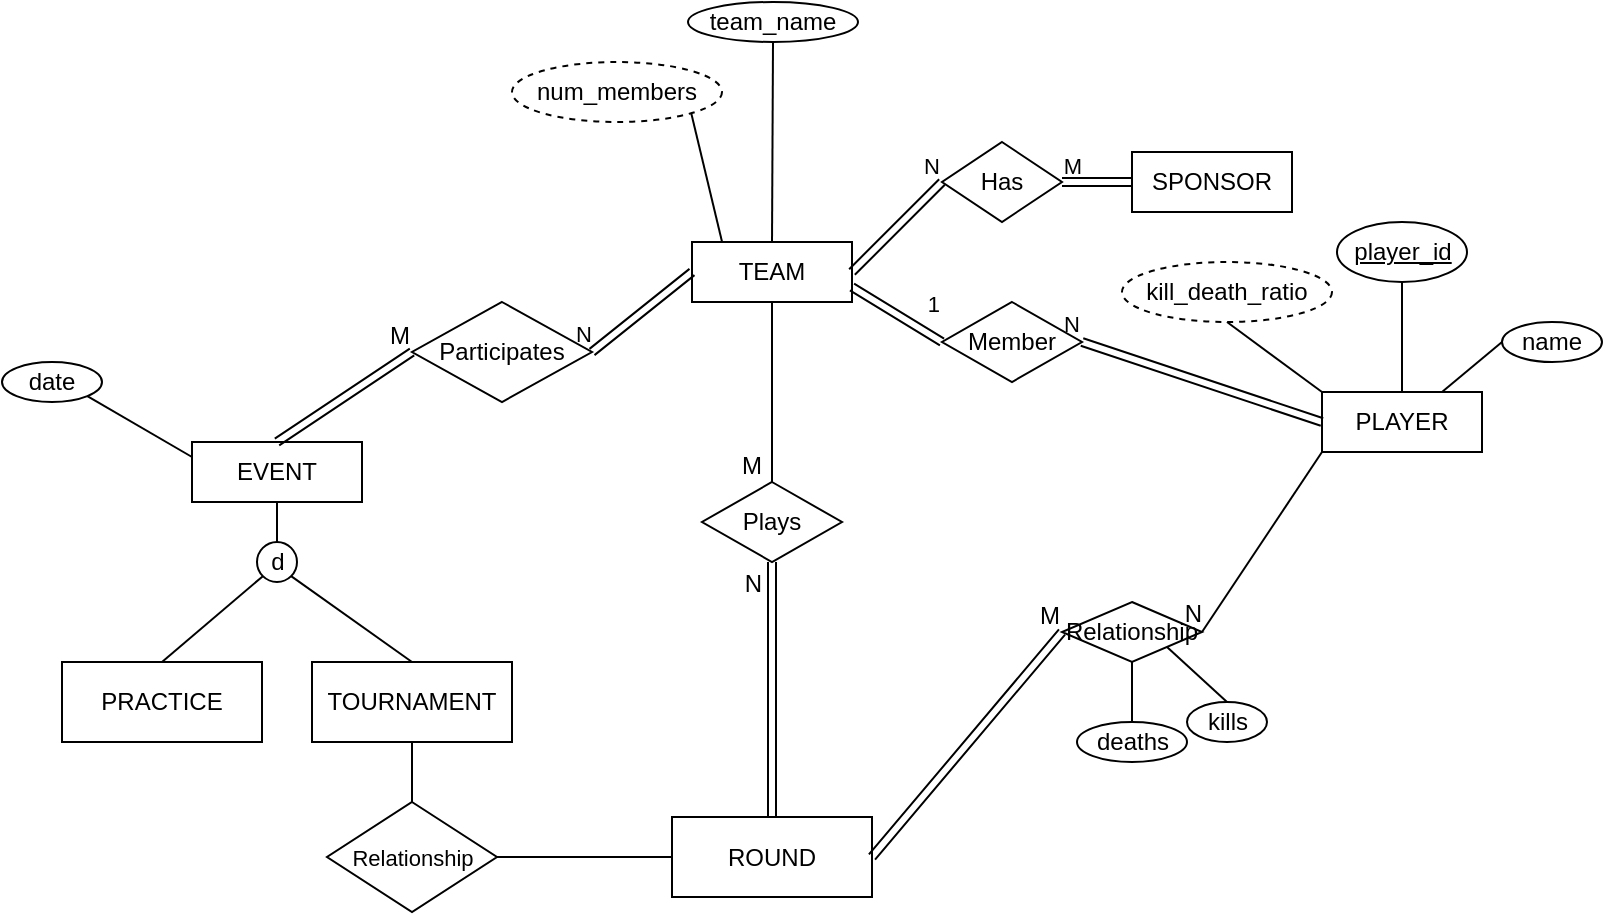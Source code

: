 <mxfile version="20.4.0" type="github"><diagram id="p98N1Ffct7WQ6SjjHsSx" name="Page-1"><mxGraphModel dx="981" dy="546" grid="1" gridSize="10" guides="1" tooltips="1" connect="1" arrows="1" fold="1" page="1" pageScale="1" pageWidth="850" pageHeight="1100" math="0" shadow="0"><root><mxCell id="0"/><mxCell id="1" parent="0"/><mxCell id="syvz-nuaud0FzRdMlBLG-1" value="PLAYER" style="whiteSpace=wrap;html=1;align=center;" vertex="1" parent="1"><mxGeometry x="700" y="225" width="80" height="30" as="geometry"/></mxCell><mxCell id="syvz-nuaud0FzRdMlBLG-2" style="rounded=0;orthogonalLoop=1;jettySize=auto;html=1;exitX=0.5;exitY=1;exitDx=0;exitDy=0;entryX=0.5;entryY=0;entryDx=0;entryDy=0;strokeColor=default;endArrow=none;endFill=0;" edge="1" parent="1" source="syvz-nuaud0FzRdMlBLG-3" target="syvz-nuaud0FzRdMlBLG-21"><mxGeometry relative="1" as="geometry"/></mxCell><mxCell id="syvz-nuaud0FzRdMlBLG-3" value="EVENT" style="whiteSpace=wrap;html=1;align=center;" vertex="1" parent="1"><mxGeometry x="135" y="250" width="85" height="30" as="geometry"/></mxCell><mxCell id="syvz-nuaud0FzRdMlBLG-4" value="&lt;div&gt;TEAM&lt;/div&gt;" style="whiteSpace=wrap;html=1;align=center;" vertex="1" parent="1"><mxGeometry x="385" y="150" width="80" height="30" as="geometry"/></mxCell><mxCell id="syvz-nuaud0FzRdMlBLG-5" style="edgeStyle=none;shape=connector;rounded=0;orthogonalLoop=1;jettySize=auto;html=1;exitX=0.5;exitY=1;exitDx=0;exitDy=0;entryX=0.5;entryY=0;entryDx=0;entryDy=0;labelBackgroundColor=default;strokeColor=default;fontFamily=Helvetica;fontSize=11;fontColor=default;endArrow=none;endFill=0;" edge="1" parent="1" source="syvz-nuaud0FzRdMlBLG-6" target="syvz-nuaud0FzRdMlBLG-23"><mxGeometry relative="1" as="geometry"><mxPoint x="225" y="450" as="targetPoint"/></mxGeometry></mxCell><mxCell id="syvz-nuaud0FzRdMlBLG-6" value="TOURNAMENT" style="whiteSpace=wrap;html=1;align=center;" vertex="1" parent="1"><mxGeometry x="195" y="360" width="100" height="40" as="geometry"/></mxCell><mxCell id="syvz-nuaud0FzRdMlBLG-7" value="SPONSOR" style="whiteSpace=wrap;html=1;align=center;" vertex="1" parent="1"><mxGeometry x="605" y="105" width="80" height="30" as="geometry"/></mxCell><mxCell id="syvz-nuaud0FzRdMlBLG-8" value="player_id" style="ellipse;whiteSpace=wrap;html=1;align=center;fontStyle=4;" vertex="1" parent="1"><mxGeometry x="707.5" y="140" width="65" height="30" as="geometry"/></mxCell><mxCell id="syvz-nuaud0FzRdMlBLG-9" value="name" style="ellipse;whiteSpace=wrap;html=1;align=center;" vertex="1" parent="1"><mxGeometry x="790" y="190" width="50" height="20" as="geometry"/></mxCell><mxCell id="syvz-nuaud0FzRdMlBLG-10" value="PRACTICE" style="whiteSpace=wrap;html=1;align=center;" vertex="1" parent="1"><mxGeometry x="70" y="360" width="100" height="40" as="geometry"/></mxCell><mxCell id="syvz-nuaud0FzRdMlBLG-11" value="date" style="ellipse;whiteSpace=wrap;html=1;align=center;" vertex="1" parent="1"><mxGeometry x="40" y="210" width="50" height="20" as="geometry"/></mxCell><mxCell id="syvz-nuaud0FzRdMlBLG-12" value="Member" style="shape=rhombus;perimeter=rhombusPerimeter;whiteSpace=wrap;html=1;align=center;" vertex="1" parent="1"><mxGeometry x="510" y="180" width="70" height="40" as="geometry"/></mxCell><mxCell id="syvz-nuaud0FzRdMlBLG-13" value="num_members" style="ellipse;whiteSpace=wrap;html=1;align=center;dashed=1;" vertex="1" parent="1"><mxGeometry x="295" y="60" width="105" height="30" as="geometry"/></mxCell><mxCell id="syvz-nuaud0FzRdMlBLG-14" value="Has" style="shape=rhombus;perimeter=rhombusPerimeter;whiteSpace=wrap;html=1;align=center;" vertex="1" parent="1"><mxGeometry x="510" y="100" width="60" height="40" as="geometry"/></mxCell><mxCell id="syvz-nuaud0FzRdMlBLG-15" value="Participates" style="shape=rhombus;perimeter=rhombusPerimeter;whiteSpace=wrap;html=1;align=center;" vertex="1" parent="1"><mxGeometry x="245" y="180" width="90" height="50" as="geometry"/></mxCell><mxCell id="syvz-nuaud0FzRdMlBLG-17" value="kill_death_ratio" style="ellipse;whiteSpace=wrap;html=1;align=center;dashed=1;" vertex="1" parent="1"><mxGeometry x="600" y="160" width="105" height="30" as="geometry"/></mxCell><mxCell id="syvz-nuaud0FzRdMlBLG-18" value="ROUND" style="whiteSpace=wrap;html=1;align=center;" vertex="1" parent="1"><mxGeometry x="375" y="437.5" width="100" height="40" as="geometry"/></mxCell><mxCell id="syvz-nuaud0FzRdMlBLG-19" style="edgeStyle=none;shape=connector;rounded=0;orthogonalLoop=1;jettySize=auto;html=1;exitX=1;exitY=1;exitDx=0;exitDy=0;entryX=0.5;entryY=0;entryDx=0;entryDy=0;labelBackgroundColor=default;strokeColor=default;fontFamily=Helvetica;fontSize=11;fontColor=default;endArrow=none;endFill=0;" edge="1" parent="1" source="syvz-nuaud0FzRdMlBLG-21" target="syvz-nuaud0FzRdMlBLG-6"><mxGeometry relative="1" as="geometry"/></mxCell><mxCell id="syvz-nuaud0FzRdMlBLG-20" style="edgeStyle=none;shape=connector;rounded=0;orthogonalLoop=1;jettySize=auto;html=1;exitX=0;exitY=1;exitDx=0;exitDy=0;entryX=0.5;entryY=0;entryDx=0;entryDy=0;labelBackgroundColor=default;strokeColor=default;fontFamily=Helvetica;fontSize=11;fontColor=default;endArrow=none;endFill=0;" edge="1" parent="1" source="syvz-nuaud0FzRdMlBLG-21" target="syvz-nuaud0FzRdMlBLG-10"><mxGeometry relative="1" as="geometry"/></mxCell><mxCell id="syvz-nuaud0FzRdMlBLG-21" value="d" style="ellipse;whiteSpace=wrap;html=1;align=center;" vertex="1" parent="1"><mxGeometry x="167.5" y="300" width="20" height="20" as="geometry"/></mxCell><mxCell id="syvz-nuaud0FzRdMlBLG-22" style="edgeStyle=none;shape=connector;rounded=0;orthogonalLoop=1;jettySize=auto;html=1;exitX=1;exitY=0.5;exitDx=0;exitDy=0;entryX=0;entryY=0.5;entryDx=0;entryDy=0;labelBackgroundColor=default;strokeColor=default;fontFamily=Helvetica;fontSize=11;fontColor=default;endArrow=none;endFill=0;" edge="1" parent="1" source="syvz-nuaud0FzRdMlBLG-23" target="syvz-nuaud0FzRdMlBLG-18"><mxGeometry relative="1" as="geometry"/></mxCell><mxCell id="syvz-nuaud0FzRdMlBLG-23" value="Relationship" style="shape=rhombus;perimeter=rhombusPerimeter;whiteSpace=wrap;html=1;align=center;fontFamily=Helvetica;fontSize=11;fontColor=default;" vertex="1" parent="1"><mxGeometry x="202.5" y="430" width="85" height="55" as="geometry"/></mxCell><mxCell id="syvz-nuaud0FzRdMlBLG-24" value="" style="shape=link;html=1;rounded=0;labelBackgroundColor=default;strokeColor=default;fontFamily=Helvetica;fontSize=11;fontColor=default;endArrow=none;endFill=0;entryX=0;entryY=0.5;entryDx=0;entryDy=0;exitX=1;exitY=0.75;exitDx=0;exitDy=0;" edge="1" parent="1" source="syvz-nuaud0FzRdMlBLG-4" target="syvz-nuaud0FzRdMlBLG-12"><mxGeometry relative="1" as="geometry"><mxPoint x="95" y="400" as="sourcePoint"/><mxPoint x="255" y="400" as="targetPoint"/></mxGeometry></mxCell><mxCell id="syvz-nuaud0FzRdMlBLG-25" value="1" style="resizable=0;html=1;align=right;verticalAlign=bottom;fontFamily=Helvetica;fontSize=11;fontColor=default;" connectable="0" vertex="1" parent="syvz-nuaud0FzRdMlBLG-24"><mxGeometry x="1" relative="1" as="geometry"><mxPoint y="-10" as="offset"/></mxGeometry></mxCell><mxCell id="syvz-nuaud0FzRdMlBLG-26" value="" style="shape=link;html=1;rounded=0;labelBackgroundColor=default;strokeColor=default;fontFamily=Helvetica;fontSize=11;fontColor=default;endArrow=none;endFill=0;entryX=1;entryY=0.5;entryDx=0;entryDy=0;exitX=0;exitY=0.5;exitDx=0;exitDy=0;" edge="1" parent="1" source="syvz-nuaud0FzRdMlBLG-1" target="syvz-nuaud0FzRdMlBLG-12"><mxGeometry relative="1" as="geometry"><mxPoint x="605" y="580" as="sourcePoint"/><mxPoint x="765" y="580" as="targetPoint"/></mxGeometry></mxCell><mxCell id="syvz-nuaud0FzRdMlBLG-27" value="N" style="resizable=0;html=1;align=right;verticalAlign=bottom;fontFamily=Helvetica;fontSize=11;fontColor=default;" connectable="0" vertex="1" parent="syvz-nuaud0FzRdMlBLG-26"><mxGeometry x="1" relative="1" as="geometry"/></mxCell><mxCell id="syvz-nuaud0FzRdMlBLG-28" style="edgeStyle=none;shape=connector;rounded=0;orthogonalLoop=1;jettySize=auto;html=1;exitX=1;exitY=0;exitDx=0;exitDy=0;labelBackgroundColor=default;strokeColor=default;fontFamily=Helvetica;fontSize=11;fontColor=default;endArrow=none;endFill=0;" edge="1" parent="1" source="syvz-nuaud0FzRdMlBLG-4" target="syvz-nuaud0FzRdMlBLG-4"><mxGeometry relative="1" as="geometry"/></mxCell><mxCell id="syvz-nuaud0FzRdMlBLG-29" value="" style="shape=link;html=1;rounded=0;labelBackgroundColor=default;strokeColor=default;fontFamily=Helvetica;fontSize=11;fontColor=default;endArrow=none;endFill=0;entryX=0;entryY=0.5;entryDx=0;entryDy=0;exitX=1;exitY=0.5;exitDx=0;exitDy=0;" edge="1" parent="1" source="syvz-nuaud0FzRdMlBLG-4" target="syvz-nuaud0FzRdMlBLG-14"><mxGeometry relative="1" as="geometry"><mxPoint x="95" y="400" as="sourcePoint"/><mxPoint x="255" y="400" as="targetPoint"/></mxGeometry></mxCell><mxCell id="syvz-nuaud0FzRdMlBLG-30" value="N" style="resizable=0;html=1;align=right;verticalAlign=bottom;fontFamily=Helvetica;fontSize=11;fontColor=default;" connectable="0" vertex="1" parent="syvz-nuaud0FzRdMlBLG-29"><mxGeometry x="1" relative="1" as="geometry"/></mxCell><mxCell id="syvz-nuaud0FzRdMlBLG-31" value="" style="shape=link;html=1;rounded=0;labelBackgroundColor=default;strokeColor=default;fontFamily=Helvetica;fontSize=11;fontColor=default;endArrow=none;endFill=0;entryX=1;entryY=0.5;entryDx=0;entryDy=0;exitX=0;exitY=0.5;exitDx=0;exitDy=0;" edge="1" parent="1" source="syvz-nuaud0FzRdMlBLG-7" target="syvz-nuaud0FzRdMlBLG-14"><mxGeometry relative="1" as="geometry"><mxPoint x="95" y="400" as="sourcePoint"/><mxPoint x="255" y="400" as="targetPoint"/></mxGeometry></mxCell><mxCell id="syvz-nuaud0FzRdMlBLG-32" value="M" style="resizable=0;html=1;align=right;verticalAlign=bottom;fontFamily=Helvetica;fontSize=11;fontColor=default;" connectable="0" vertex="1" parent="syvz-nuaud0FzRdMlBLG-31"><mxGeometry x="1" relative="1" as="geometry"><mxPoint x="10" as="offset"/></mxGeometry></mxCell><mxCell id="syvz-nuaud0FzRdMlBLG-33" value="" style="shape=link;html=1;rounded=0;labelBackgroundColor=default;strokeColor=default;fontFamily=Helvetica;fontSize=11;fontColor=default;endArrow=none;endFill=0;entryX=1;entryY=0.5;entryDx=0;entryDy=0;exitX=0;exitY=0.5;exitDx=0;exitDy=0;" edge="1" parent="1" source="syvz-nuaud0FzRdMlBLG-4" target="syvz-nuaud0FzRdMlBLG-15"><mxGeometry relative="1" as="geometry"><mxPoint x="350" y="410" as="sourcePoint"/><mxPoint x="510" y="410" as="targetPoint"/></mxGeometry></mxCell><mxCell id="syvz-nuaud0FzRdMlBLG-34" value="N" style="resizable=0;html=1;align=right;verticalAlign=bottom;fontFamily=Helvetica;fontSize=11;fontColor=default;" connectable="0" vertex="1" parent="syvz-nuaud0FzRdMlBLG-33"><mxGeometry x="1" relative="1" as="geometry"/></mxCell><mxCell id="syvz-nuaud0FzRdMlBLG-37" value="" style="endArrow=none;html=1;rounded=0;strokeColor=default;entryX=0.5;entryY=1;entryDx=0;entryDy=0;exitX=0.5;exitY=0;exitDx=0;exitDy=0;" edge="1" parent="1" source="syvz-nuaud0FzRdMlBLG-1" target="syvz-nuaud0FzRdMlBLG-8"><mxGeometry width="50" height="50" relative="1" as="geometry"><mxPoint x="700" y="320" as="sourcePoint"/><mxPoint x="750" y="270" as="targetPoint"/></mxGeometry></mxCell><mxCell id="syvz-nuaud0FzRdMlBLG-38" value="" style="endArrow=none;html=1;rounded=0;strokeColor=default;entryX=1;entryY=1;entryDx=0;entryDy=0;exitX=0.188;exitY=0;exitDx=0;exitDy=0;exitPerimeter=0;" edge="1" parent="1" source="syvz-nuaud0FzRdMlBLG-4" target="syvz-nuaud0FzRdMlBLG-13"><mxGeometry width="50" height="50" relative="1" as="geometry"><mxPoint x="340" y="100" as="sourcePoint"/><mxPoint x="390" y="50" as="targetPoint"/></mxGeometry></mxCell><mxCell id="syvz-nuaud0FzRdMlBLG-40" value="" style="endArrow=none;html=1;rounded=0;strokeColor=default;entryX=0;entryY=0.5;entryDx=0;entryDy=0;exitX=0.75;exitY=0;exitDx=0;exitDy=0;" edge="1" parent="1" source="syvz-nuaud0FzRdMlBLG-1" target="syvz-nuaud0FzRdMlBLG-9"><mxGeometry width="50" height="50" relative="1" as="geometry"><mxPoint x="700" y="320" as="sourcePoint"/><mxPoint x="750" y="270" as="targetPoint"/></mxGeometry></mxCell><mxCell id="syvz-nuaud0FzRdMlBLG-42" value="" style="endArrow=none;html=1;rounded=0;strokeColor=default;exitX=1;exitY=1;exitDx=0;exitDy=0;entryX=0;entryY=0.25;entryDx=0;entryDy=0;" edge="1" parent="1" source="syvz-nuaud0FzRdMlBLG-11" target="syvz-nuaud0FzRdMlBLG-3"><mxGeometry width="50" height="50" relative="1" as="geometry"><mxPoint x="150" y="220" as="sourcePoint"/><mxPoint x="200" y="170" as="targetPoint"/></mxGeometry></mxCell><mxCell id="syvz-nuaud0FzRdMlBLG-43" value="" style="shape=link;html=1;rounded=0;strokeColor=default;endArrow=none;endFill=0;exitX=0.5;exitY=0;exitDx=0;exitDy=0;entryX=0;entryY=0.5;entryDx=0;entryDy=0;" edge="1" parent="1" source="syvz-nuaud0FzRdMlBLG-3" target="syvz-nuaud0FzRdMlBLG-15"><mxGeometry relative="1" as="geometry"><mxPoint x="330" y="270" as="sourcePoint"/><mxPoint x="240" y="210" as="targetPoint"/></mxGeometry></mxCell><mxCell id="syvz-nuaud0FzRdMlBLG-44" value="M" style="resizable=0;html=1;align=right;verticalAlign=bottom;" connectable="0" vertex="1" parent="syvz-nuaud0FzRdMlBLG-43"><mxGeometry x="1" relative="1" as="geometry"/></mxCell><mxCell id="syvz-nuaud0FzRdMlBLG-48" value="Plays" style="shape=rhombus;perimeter=rhombusPerimeter;whiteSpace=wrap;html=1;align=center;" vertex="1" parent="1"><mxGeometry x="390" y="270" width="70" height="40" as="geometry"/></mxCell><mxCell id="syvz-nuaud0FzRdMlBLG-49" value="" style="endArrow=none;html=1;rounded=0;strokeColor=default;entryX=0.5;entryY=1;entryDx=0;entryDy=0;exitX=0;exitY=0;exitDx=0;exitDy=0;" edge="1" parent="1" source="syvz-nuaud0FzRdMlBLG-1" target="syvz-nuaud0FzRdMlBLG-17"><mxGeometry width="50" height="50" relative="1" as="geometry"><mxPoint x="390" y="260" as="sourcePoint"/><mxPoint x="440" y="210" as="targetPoint"/></mxGeometry></mxCell><mxCell id="syvz-nuaud0FzRdMlBLG-51" value="" style="shape=link;html=1;rounded=0;strokeColor=default;endArrow=none;endFill=0;exitX=0.5;exitY=1;exitDx=0;exitDy=0;entryX=0.5;entryY=0;entryDx=0;entryDy=0;" edge="1" parent="1" source="syvz-nuaud0FzRdMlBLG-48" target="syvz-nuaud0FzRdMlBLG-18"><mxGeometry relative="1" as="geometry"><mxPoint x="410" y="340" as="sourcePoint"/><mxPoint x="570" y="340" as="targetPoint"/></mxGeometry></mxCell><mxCell id="syvz-nuaud0FzRdMlBLG-52" value="N" style="resizable=0;html=1;align=right;verticalAlign=bottom;" connectable="0" vertex="1" parent="syvz-nuaud0FzRdMlBLG-51"><mxGeometry x="1" relative="1" as="geometry"><mxPoint x="-5" y="-108" as="offset"/></mxGeometry></mxCell><mxCell id="syvz-nuaud0FzRdMlBLG-53" value="" style="endArrow=none;html=1;rounded=0;strokeColor=default;exitX=0.5;exitY=1;exitDx=0;exitDy=0;entryX=0.5;entryY=0;entryDx=0;entryDy=0;" edge="1" parent="1" source="syvz-nuaud0FzRdMlBLG-4" target="syvz-nuaud0FzRdMlBLG-48"><mxGeometry relative="1" as="geometry"><mxPoint x="330" y="240" as="sourcePoint"/><mxPoint x="490" y="240" as="targetPoint"/></mxGeometry></mxCell><mxCell id="syvz-nuaud0FzRdMlBLG-54" value="M" style="resizable=0;html=1;align=right;verticalAlign=bottom;" connectable="0" vertex="1" parent="syvz-nuaud0FzRdMlBLG-53"><mxGeometry x="1" relative="1" as="geometry"><mxPoint x="-5" as="offset"/></mxGeometry></mxCell><mxCell id="syvz-nuaud0FzRdMlBLG-56" value="Relationship" style="shape=rhombus;perimeter=rhombusPerimeter;whiteSpace=wrap;html=1;align=center;" vertex="1" parent="1"><mxGeometry x="570" y="330" width="70" height="30" as="geometry"/></mxCell><mxCell id="syvz-nuaud0FzRdMlBLG-58" value="" style="endArrow=none;html=1;rounded=0;strokeColor=default;exitX=0;exitY=1;exitDx=0;exitDy=0;entryX=1;entryY=0.5;entryDx=0;entryDy=0;" edge="1" parent="1" source="syvz-nuaud0FzRdMlBLG-1" target="syvz-nuaud0FzRdMlBLG-56"><mxGeometry relative="1" as="geometry"><mxPoint x="330" y="240" as="sourcePoint"/><mxPoint x="490" y="240" as="targetPoint"/></mxGeometry></mxCell><mxCell id="syvz-nuaud0FzRdMlBLG-59" value="N" style="resizable=0;html=1;align=right;verticalAlign=bottom;" connectable="0" vertex="1" parent="syvz-nuaud0FzRdMlBLG-58"><mxGeometry x="1" relative="1" as="geometry"/></mxCell><mxCell id="syvz-nuaud0FzRdMlBLG-60" value="" style="shape=link;html=1;rounded=0;strokeColor=default;endArrow=none;endFill=0;exitX=1;exitY=0.5;exitDx=0;exitDy=0;entryX=0;entryY=0.5;entryDx=0;entryDy=0;" edge="1" parent="1" source="syvz-nuaud0FzRdMlBLG-18" target="syvz-nuaud0FzRdMlBLG-56"><mxGeometry relative="1" as="geometry"><mxPoint x="330" y="240" as="sourcePoint"/><mxPoint x="490" y="240" as="targetPoint"/></mxGeometry></mxCell><mxCell id="syvz-nuaud0FzRdMlBLG-61" value="M" style="resizable=0;html=1;align=right;verticalAlign=bottom;" connectable="0" vertex="1" parent="syvz-nuaud0FzRdMlBLG-60"><mxGeometry x="1" relative="1" as="geometry"/></mxCell><mxCell id="syvz-nuaud0FzRdMlBLG-62" value="&lt;div&gt;kills&lt;/div&gt;" style="ellipse;whiteSpace=wrap;html=1;align=center;" vertex="1" parent="1"><mxGeometry x="632.5" y="380" width="40" height="20" as="geometry"/></mxCell><mxCell id="syvz-nuaud0FzRdMlBLG-63" value="deaths" style="ellipse;whiteSpace=wrap;html=1;align=center;" vertex="1" parent="1"><mxGeometry x="577.5" y="390" width="55" height="20" as="geometry"/></mxCell><mxCell id="syvz-nuaud0FzRdMlBLG-64" value="" style="endArrow=none;html=1;rounded=0;strokeColor=default;entryX=0.5;entryY=1;entryDx=0;entryDy=0;exitX=0.5;exitY=0;exitDx=0;exitDy=0;" edge="1" parent="1" source="syvz-nuaud0FzRdMlBLG-63" target="syvz-nuaud0FzRdMlBLG-56"><mxGeometry width="50" height="50" relative="1" as="geometry"><mxPoint x="515" y="450" as="sourcePoint"/><mxPoint x="565" y="400" as="targetPoint"/></mxGeometry></mxCell><mxCell id="syvz-nuaud0FzRdMlBLG-65" value="" style="endArrow=none;html=1;rounded=0;strokeColor=default;entryX=1;entryY=1;entryDx=0;entryDy=0;exitX=0.5;exitY=0;exitDx=0;exitDy=0;" edge="1" parent="1" source="syvz-nuaud0FzRdMlBLG-62" target="syvz-nuaud0FzRdMlBLG-56"><mxGeometry width="50" height="50" relative="1" as="geometry"><mxPoint x="390" y="260" as="sourcePoint"/><mxPoint x="440" y="210" as="targetPoint"/></mxGeometry></mxCell><mxCell id="syvz-nuaud0FzRdMlBLG-66" value="team_name" style="ellipse;whiteSpace=wrap;html=1;align=center;" vertex="1" parent="1"><mxGeometry x="383" y="30" width="85" height="20" as="geometry"/></mxCell><mxCell id="syvz-nuaud0FzRdMlBLG-67" value="" style="endArrow=none;html=1;rounded=0;strokeColor=default;entryX=0.5;entryY=1;entryDx=0;entryDy=0;exitX=0.5;exitY=0;exitDx=0;exitDy=0;" edge="1" parent="1" source="syvz-nuaud0FzRdMlBLG-4" target="syvz-nuaud0FzRdMlBLG-66"><mxGeometry width="50" height="50" relative="1" as="geometry"><mxPoint x="390" y="260" as="sourcePoint"/><mxPoint x="440" y="210" as="targetPoint"/></mxGeometry></mxCell></root></mxGraphModel></diagram></mxfile>